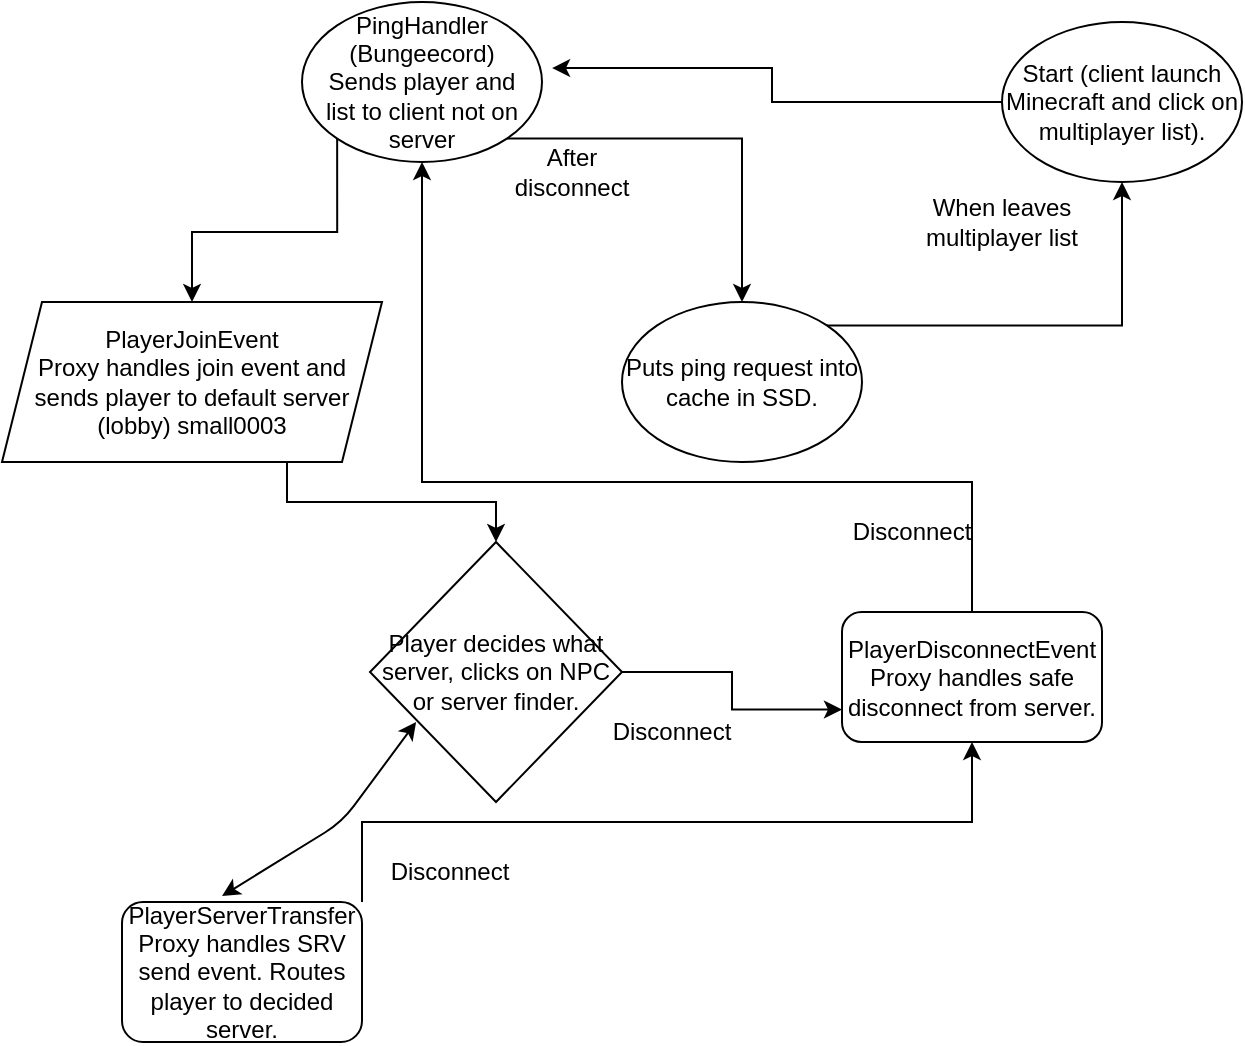 <mxfile version="13.9.2" type="github" pages="3">
  <diagram id="AtohBYzLyCiKc-Ltf5U4" name="Page-2">
    <mxGraphModel dx="1422" dy="705" grid="1" gridSize="10" guides="1" tooltips="1" connect="1" arrows="1" fold="1" page="1" pageScale="1" pageWidth="827" pageHeight="1169" math="0" shadow="0">
      <root>
        <mxCell id="g2PHfgCV-nb1NS76W22F-0" />
        <mxCell id="g2PHfgCV-nb1NS76W22F-1" parent="g2PHfgCV-nb1NS76W22F-0" />
        <mxCell id="g2PHfgCV-nb1NS76W22F-2" value="Player decides what server, clicks on NPC or server finder." style="rhombus;whiteSpace=wrap;html=1;" parent="g2PHfgCV-nb1NS76W22F-1" vertex="1">
          <mxGeometry x="374" y="280" width="126" height="130" as="geometry" />
        </mxCell>
        <mxCell id="QL0LLjVzrxc2e8b7XdGm-1" style="edgeStyle=orthogonalEdgeStyle;rounded=0;orthogonalLoop=1;jettySize=auto;html=1;exitX=0;exitY=1;exitDx=0;exitDy=0;" parent="g2PHfgCV-nb1NS76W22F-1" source="g2PHfgCV-nb1NS76W22F-3" target="QL0LLjVzrxc2e8b7XdGm-0" edge="1">
          <mxGeometry relative="1" as="geometry" />
        </mxCell>
        <mxCell id="QL0LLjVzrxc2e8b7XdGm-3" style="edgeStyle=orthogonalEdgeStyle;rounded=0;orthogonalLoop=1;jettySize=auto;html=1;exitX=1;exitY=1;exitDx=0;exitDy=0;entryX=0.5;entryY=0;entryDx=0;entryDy=0;" parent="g2PHfgCV-nb1NS76W22F-1" source="g2PHfgCV-nb1NS76W22F-3" target="QL0LLjVzrxc2e8b7XdGm-2" edge="1">
          <mxGeometry relative="1" as="geometry" />
        </mxCell>
        <mxCell id="g2PHfgCV-nb1NS76W22F-3" value="PingHandler&lt;br&gt;(Bungeecord)&lt;br&gt;Sends player and&lt;br&gt;list to client not on server" style="ellipse;whiteSpace=wrap;html=1;" parent="g2PHfgCV-nb1NS76W22F-1" vertex="1">
          <mxGeometry x="340" y="10" width="120" height="80" as="geometry" />
        </mxCell>
        <mxCell id="QL0LLjVzrxc2e8b7XdGm-8" style="edgeStyle=orthogonalEdgeStyle;rounded=0;orthogonalLoop=1;jettySize=auto;html=1;exitX=0.75;exitY=1;exitDx=0;exitDy=0;" parent="g2PHfgCV-nb1NS76W22F-1" source="QL0LLjVzrxc2e8b7XdGm-0" target="g2PHfgCV-nb1NS76W22F-2" edge="1">
          <mxGeometry relative="1" as="geometry" />
        </mxCell>
        <mxCell id="QL0LLjVzrxc2e8b7XdGm-0" value="PlayerJoinEvent&lt;br&gt;Proxy handles join event and sends player to default server&lt;br&gt;(lobby) small0003" style="shape=parallelogram;perimeter=parallelogramPerimeter;whiteSpace=wrap;html=1;fixedSize=1;" parent="g2PHfgCV-nb1NS76W22F-1" vertex="1">
          <mxGeometry x="190" y="160" width="190" height="80" as="geometry" />
        </mxCell>
        <mxCell id="QL0LLjVzrxc2e8b7XdGm-5" style="edgeStyle=orthogonalEdgeStyle;rounded=0;orthogonalLoop=1;jettySize=auto;html=1;exitX=1;exitY=0;exitDx=0;exitDy=0;entryX=0.5;entryY=1;entryDx=0;entryDy=0;" parent="g2PHfgCV-nb1NS76W22F-1" source="QL0LLjVzrxc2e8b7XdGm-2" target="QL0LLjVzrxc2e8b7XdGm-4" edge="1">
          <mxGeometry relative="1" as="geometry" />
        </mxCell>
        <mxCell id="QL0LLjVzrxc2e8b7XdGm-2" value="Puts ping request into cache in SSD." style="ellipse;whiteSpace=wrap;html=1;" parent="g2PHfgCV-nb1NS76W22F-1" vertex="1">
          <mxGeometry x="500" y="160" width="120" height="80" as="geometry" />
        </mxCell>
        <mxCell id="QL0LLjVzrxc2e8b7XdGm-6" style="edgeStyle=orthogonalEdgeStyle;rounded=0;orthogonalLoop=1;jettySize=auto;html=1;exitX=0;exitY=0.5;exitDx=0;exitDy=0;entryX=1.042;entryY=0.413;entryDx=0;entryDy=0;entryPerimeter=0;" parent="g2PHfgCV-nb1NS76W22F-1" source="QL0LLjVzrxc2e8b7XdGm-4" target="g2PHfgCV-nb1NS76W22F-3" edge="1">
          <mxGeometry relative="1" as="geometry" />
        </mxCell>
        <mxCell id="QL0LLjVzrxc2e8b7XdGm-4" value="Start (client launch Minecraft and click on multiplayer list)." style="ellipse;whiteSpace=wrap;html=1;" parent="g2PHfgCV-nb1NS76W22F-1" vertex="1">
          <mxGeometry x="690" y="20" width="120" height="80" as="geometry" />
        </mxCell>
        <mxCell id="QL0LLjVzrxc2e8b7XdGm-15" style="edgeStyle=orthogonalEdgeStyle;rounded=0;orthogonalLoop=1;jettySize=auto;html=1;exitX=1;exitY=0;exitDx=0;exitDy=0;" parent="g2PHfgCV-nb1NS76W22F-1" source="QL0LLjVzrxc2e8b7XdGm-9" target="QL0LLjVzrxc2e8b7XdGm-12" edge="1">
          <mxGeometry relative="1" as="geometry" />
        </mxCell>
        <mxCell id="QL0LLjVzrxc2e8b7XdGm-9" value="PlayerServerTransfer&lt;br&gt;Proxy handles SRV send event. Routes player to decided server." style="rounded=1;whiteSpace=wrap;html=1;" parent="g2PHfgCV-nb1NS76W22F-1" vertex="1">
          <mxGeometry x="250" y="460" width="120" height="70" as="geometry" />
        </mxCell>
        <mxCell id="QL0LLjVzrxc2e8b7XdGm-13" style="edgeStyle=orthogonalEdgeStyle;rounded=0;orthogonalLoop=1;jettySize=auto;html=1;exitX=0.5;exitY=0;exitDx=0;exitDy=0;" parent="g2PHfgCV-nb1NS76W22F-1" source="QL0LLjVzrxc2e8b7XdGm-12" target="g2PHfgCV-nb1NS76W22F-3" edge="1">
          <mxGeometry relative="1" as="geometry">
            <mxPoint x="470" y="220" as="targetPoint" />
            <Array as="points">
              <mxPoint x="675" y="250" />
              <mxPoint x="400" y="250" />
            </Array>
          </mxGeometry>
        </mxCell>
        <mxCell id="QL0LLjVzrxc2e8b7XdGm-12" value="PlayerDisconnectEvent&lt;br&gt;Proxy handles safe disconnect from server." style="rounded=1;whiteSpace=wrap;html=1;" parent="g2PHfgCV-nb1NS76W22F-1" vertex="1">
          <mxGeometry x="610" y="315" width="130" height="65" as="geometry" />
        </mxCell>
        <mxCell id="QL0LLjVzrxc2e8b7XdGm-16" value="Disconnect" style="text;html=1;strokeColor=none;fillColor=none;align=center;verticalAlign=middle;whiteSpace=wrap;rounded=0;" parent="g2PHfgCV-nb1NS76W22F-1" vertex="1">
          <mxGeometry x="379" y="430" width="70" height="30" as="geometry" />
        </mxCell>
        <mxCell id="QL0LLjVzrxc2e8b7XdGm-18" style="edgeStyle=orthogonalEdgeStyle;rounded=0;orthogonalLoop=1;jettySize=auto;html=1;exitX=1;exitY=0.5;exitDx=0;exitDy=0;entryX=0;entryY=0.75;entryDx=0;entryDy=0;" parent="g2PHfgCV-nb1NS76W22F-1" source="g2PHfgCV-nb1NS76W22F-2" target="QL0LLjVzrxc2e8b7XdGm-12" edge="1">
          <mxGeometry relative="1" as="geometry">
            <mxPoint x="500" y="345" as="sourcePoint" />
            <mxPoint x="570" y="525" as="targetPoint" />
          </mxGeometry>
        </mxCell>
        <mxCell id="QL0LLjVzrxc2e8b7XdGm-19" value="Disconnect" style="text;html=1;strokeColor=none;fillColor=none;align=center;verticalAlign=middle;whiteSpace=wrap;rounded=0;" parent="g2PHfgCV-nb1NS76W22F-1" vertex="1">
          <mxGeometry x="490" y="360" width="70" height="30" as="geometry" />
        </mxCell>
        <mxCell id="QL0LLjVzrxc2e8b7XdGm-20" value="" style="endArrow=classic;startArrow=classic;html=1;entryX=0.183;entryY=0.692;entryDx=0;entryDy=0;entryPerimeter=0;exitX=0.417;exitY=-0.043;exitDx=0;exitDy=0;exitPerimeter=0;" parent="g2PHfgCV-nb1NS76W22F-1" source="QL0LLjVzrxc2e8b7XdGm-9" target="g2PHfgCV-nb1NS76W22F-2" edge="1">
          <mxGeometry width="50" height="50" relative="1" as="geometry">
            <mxPoint x="390" y="450" as="sourcePoint" />
            <mxPoint x="440" y="400" as="targetPoint" />
            <Array as="points">
              <mxPoint x="360" y="420" />
            </Array>
          </mxGeometry>
        </mxCell>
        <mxCell id="QL0LLjVzrxc2e8b7XdGm-22" value="Disconnect" style="text;html=1;strokeColor=none;fillColor=none;align=center;verticalAlign=middle;whiteSpace=wrap;rounded=0;" parent="g2PHfgCV-nb1NS76W22F-1" vertex="1">
          <mxGeometry x="610" y="260" width="70" height="30" as="geometry" />
        </mxCell>
        <mxCell id="QL0LLjVzrxc2e8b7XdGm-23" value="After disconnect" style="text;html=1;strokeColor=none;fillColor=none;align=center;verticalAlign=middle;whiteSpace=wrap;rounded=0;" parent="g2PHfgCV-nb1NS76W22F-1" vertex="1">
          <mxGeometry x="440" y="80" width="70" height="30" as="geometry" />
        </mxCell>
        <mxCell id="QL0LLjVzrxc2e8b7XdGm-24" value="When leaves multiplayer list" style="text;html=1;strokeColor=none;fillColor=none;align=center;verticalAlign=middle;whiteSpace=wrap;rounded=0;" parent="g2PHfgCV-nb1NS76W22F-1" vertex="1">
          <mxGeometry x="640" y="100" width="100" height="40" as="geometry" />
        </mxCell>
      </root>
    </mxGraphModel>
  </diagram>
  <diagram id="1i8VJYj6oWMrKhAlNVd_" name="Page-3">
    <mxGraphModel dx="2249" dy="705" grid="1" gridSize="10" guides="1" tooltips="1" connect="1" arrows="1" fold="1" page="1" pageScale="1" pageWidth="827" pageHeight="1169" math="0" shadow="0">
      <root>
        <mxCell id="GpYP74I71T9TTt5yCPC4-0" />
        <mxCell id="GpYP74I71T9TTt5yCPC4-1" parent="GpYP74I71T9TTt5yCPC4-0" />
        <mxCell id="GpYP74I71T9TTt5yCPC4-2" value="PROXY" style="rhombus;whiteSpace=wrap;html=1;" vertex="1" parent="GpYP74I71T9TTt5yCPC4-1">
          <mxGeometry x="360" y="180" width="80" height="80" as="geometry" />
        </mxCell>
        <mxCell id="GpYP74I71T9TTt5yCPC4-3" value="SMP" style="rounded=0;whiteSpace=wrap;html=1;" vertex="1" parent="GpYP74I71T9TTt5yCPC4-1">
          <mxGeometry x="130" y="450" width="120" height="60" as="geometry" />
        </mxCell>
        <mxCell id="GpYP74I71T9TTt5yCPC4-4" value="Skyblock" style="rounded=0;whiteSpace=wrap;html=1;" vertex="1" parent="GpYP74I71T9TTt5yCPC4-1">
          <mxGeometry x="330" y="450" width="120" height="60" as="geometry" />
        </mxCell>
        <mxCell id="GpYP74I71T9TTt5yCPC4-5" value="Anarchy" style="rounded=0;whiteSpace=wrap;html=1;" vertex="1" parent="GpYP74I71T9TTt5yCPC4-1">
          <mxGeometry x="540" y="450" width="120" height="60" as="geometry" />
        </mxCell>
        <mxCell id="GpYP74I71T9TTt5yCPC4-7" value="Lobby&lt;br&gt;(sends here on join)&lt;br&gt;DEFAULT FALLBACK" style="rounded=0;whiteSpace=wrap;html=1;" vertex="1" parent="GpYP74I71T9TTt5yCPC4-1">
          <mxGeometry x="340" y="300" width="120" height="60" as="geometry" />
        </mxCell>
        <mxCell id="GpYP74I71T9TTt5yCPC4-19" style="edgeStyle=orthogonalEdgeStyle;rounded=0;orthogonalLoop=1;jettySize=auto;html=1;exitX=0.5;exitY=1;exitDx=0;exitDy=0;entryX=0.5;entryY=0;entryDx=0;entryDy=0;" edge="1" parent="GpYP74I71T9TTt5yCPC4-1" source="GpYP74I71T9TTt5yCPC4-8" target="GpYP74I71T9TTt5yCPC4-2">
          <mxGeometry relative="1" as="geometry" />
        </mxCell>
        <mxCell id="GpYP74I71T9TTt5yCPC4-8" value="Player connects" style="ellipse;whiteSpace=wrap;html=1;" vertex="1" parent="GpYP74I71T9TTt5yCPC4-1">
          <mxGeometry x="340" y="50" width="120" height="80" as="geometry" />
        </mxCell>
        <mxCell id="GpYP74I71T9TTt5yCPC4-12" value="" style="endArrow=classic;startArrow=classic;html=1;entryX=1;entryY=0.5;entryDx=0;entryDy=0;exitX=0.567;exitY=0.017;exitDx=0;exitDy=0;exitPerimeter=0;" edge="1" parent="GpYP74I71T9TTt5yCPC4-1" source="GpYP74I71T9TTt5yCPC4-17" target="GpYP74I71T9TTt5yCPC4-2">
          <mxGeometry width="50" height="50" relative="1" as="geometry">
            <mxPoint x="610" y="320" as="sourcePoint" />
            <mxPoint x="660" y="270" as="targetPoint" />
          </mxGeometry>
        </mxCell>
        <mxCell id="GpYP74I71T9TTt5yCPC4-13" value="" style="endArrow=classic;startArrow=classic;html=1;entryX=0;entryY=0.5;entryDx=0;entryDy=0;" edge="1" parent="GpYP74I71T9TTt5yCPC4-1" target="GpYP74I71T9TTt5yCPC4-2">
          <mxGeometry width="50" height="50" relative="1" as="geometry">
            <mxPoint x="375" y="450" as="sourcePoint" />
            <mxPoint x="340" y="280" as="targetPoint" />
            <Array as="points">
              <mxPoint x="310" y="380" />
            </Array>
          </mxGeometry>
        </mxCell>
        <mxCell id="GpYP74I71T9TTt5yCPC4-14" value="" style="endArrow=classic;startArrow=classic;html=1;entryX=0;entryY=0.5;entryDx=0;entryDy=0;" edge="1" parent="GpYP74I71T9TTt5yCPC4-1" target="GpYP74I71T9TTt5yCPC4-2">
          <mxGeometry width="50" height="50" relative="1" as="geometry">
            <mxPoint x="200" y="450" as="sourcePoint" />
            <mxPoint x="250" y="400" as="targetPoint" />
          </mxGeometry>
        </mxCell>
        <mxCell id="GpYP74I71T9TTt5yCPC4-15" value="" style="endArrow=classic;startArrow=classic;html=1;entryX=1;entryY=0.5;entryDx=0;entryDy=0;" edge="1" parent="GpYP74I71T9TTt5yCPC4-1" target="GpYP74I71T9TTt5yCPC4-2">
          <mxGeometry width="50" height="50" relative="1" as="geometry">
            <mxPoint x="600" y="450" as="sourcePoint" />
            <mxPoint x="650" y="400" as="targetPoint" />
          </mxGeometry>
        </mxCell>
        <mxCell id="GpYP74I71T9TTt5yCPC4-16" value="Whitelisted SMP" style="rounded=0;whiteSpace=wrap;html=1;" vertex="1" parent="GpYP74I71T9TTt5yCPC4-1">
          <mxGeometry x="-40" y="450" width="120" height="60" as="geometry" />
        </mxCell>
        <mxCell id="GpYP74I71T9TTt5yCPC4-17" value="? coming soon ?" style="rounded=0;whiteSpace=wrap;html=1;" vertex="1" parent="GpYP74I71T9TTt5yCPC4-1">
          <mxGeometry x="700" y="450" width="120" height="60" as="geometry" />
        </mxCell>
        <mxCell id="GpYP74I71T9TTt5yCPC4-18" value="" style="endArrow=classic;startArrow=classic;html=1;exitX=0.5;exitY=0;exitDx=0;exitDy=0;" edge="1" parent="GpYP74I71T9TTt5yCPC4-1" source="GpYP74I71T9TTt5yCPC4-16">
          <mxGeometry width="50" height="50" relative="1" as="geometry">
            <mxPoint x="390" y="370" as="sourcePoint" />
            <mxPoint x="360" y="230" as="targetPoint" />
          </mxGeometry>
        </mxCell>
      </root>
    </mxGraphModel>
  </diagram>
  <diagram id="1_jVN4H0eYisq_nr_KiA" name="Page-4">
    <mxGraphModel dx="1422" dy="705" grid="1" gridSize="10" guides="1" tooltips="1" connect="1" arrows="1" fold="1" page="1" pageScale="1" pageWidth="827" pageHeight="1169" math="0" shadow="0">
      <root>
        <mxCell id="0kWVmojQWlNQbfX-jIb3-0" />
        <mxCell id="0kWVmojQWlNQbfX-jIb3-1" parent="0kWVmojQWlNQbfX-jIb3-0" />
        <mxCell id="0kWVmojQWlNQbfX-jIb3-2" value="Thread&amp;nbsp;" style="rounded=1;whiteSpace=wrap;html=1;absoluteArcSize=1;arcSize=14;strokeWidth=2;" vertex="1" parent="0kWVmojQWlNQbfX-jIb3-1">
          <mxGeometry x="360" y="310" width="100" height="100" as="geometry" />
        </mxCell>
        <mxCell id="0kWVmojQWlNQbfX-jIb3-3" value="TickHandler" style="rounded=1;whiteSpace=wrap;html=1;" vertex="1" parent="0kWVmojQWlNQbfX-jIb3-1">
          <mxGeometry x="60" y="460" width="120" height="60" as="geometry" />
        </mxCell>
        <mxCell id="0kWVmojQWlNQbfX-jIb3-4" value="ChunkGen" style="rounded=1;whiteSpace=wrap;html=1;" vertex="1" parent="0kWVmojQWlNQbfX-jIb3-1">
          <mxGeometry x="220" y="460" width="120" height="60" as="geometry" />
        </mxCell>
        <mxCell id="0kWVmojQWlNQbfX-jIb3-5" value="TickHandler" style="rounded=1;whiteSpace=wrap;html=1;" vertex="1" parent="0kWVmojQWlNQbfX-jIb3-1">
          <mxGeometry x="380" y="460" width="120" height="60" as="geometry" />
        </mxCell>
      </root>
    </mxGraphModel>
  </diagram>
</mxfile>
